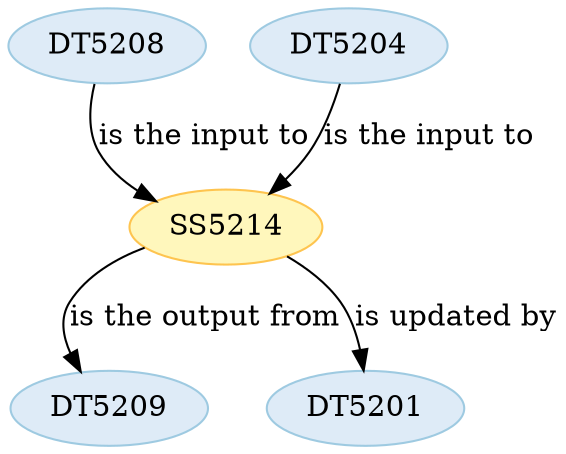 strict digraph {


	"DT5208" [ color="2", colorscheme="blues3", fillcolor="1", style="filled",  weight=0 ];

	"DT5208" -> "SS5214" [ label="is the input to", labeltooltip="DT5208 - is the input to - SS5214",  weight=0 ];

	"DT5209" [ color="2", colorscheme="blues3", fillcolor="1", style="filled",  weight=0 ];

	"SS5214" [ color="2", colorscheme="ylorbr3", fillcolor="1", style="filled",  weight=0 ];

	"SS5214" -> "DT5201" [ label="is updated by", labeltooltip="DT5201 - is updated by - SS5214",  weight=0 ];

	"SS5214" -> "DT5209" [ label="is the output from", labeltooltip="DT5209 - is the output from - SS5214",  weight=0 ];

	"DT5201" [ color="2", colorscheme="blues3", fillcolor="1", style="filled",  weight=0 ];

	"DT5204" [ color="2", colorscheme="blues3", fillcolor="1", style="filled",  weight=0 ];

	"DT5204" -> "SS5214" [ label="is the input to", labeltooltip="DT5204 - is the input to - SS5214",  weight=0 ];

}
